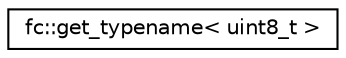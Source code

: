 digraph "Graphical Class Hierarchy"
{
  edge [fontname="Helvetica",fontsize="10",labelfontname="Helvetica",labelfontsize="10"];
  node [fontname="Helvetica",fontsize="10",shape=record];
  rankdir="LR";
  Node0 [label="fc::get_typename\< uint8_t \>",height=0.2,width=0.4,color="black", fillcolor="white", style="filled",URL="$structfc_1_1get__typename_3_01uint8__t_01_4.html"];
}
